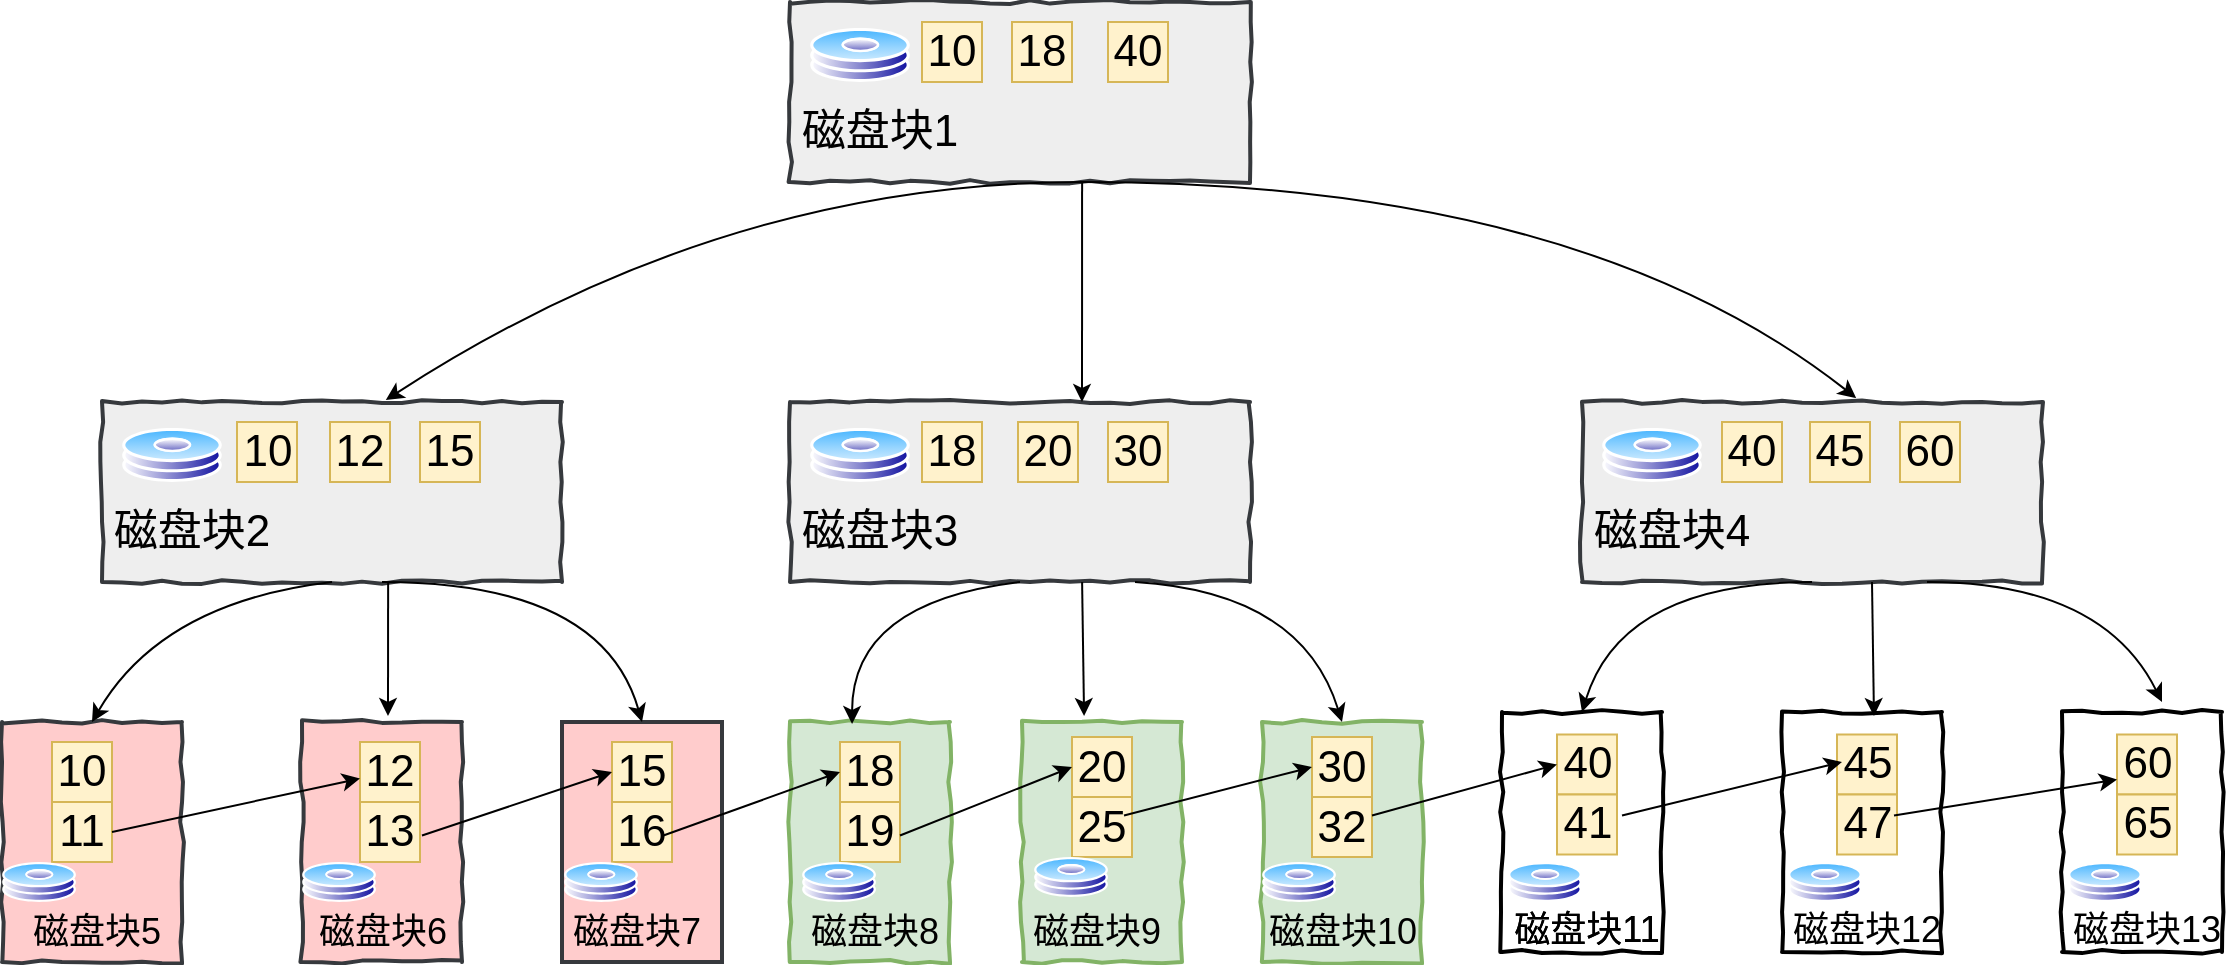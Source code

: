 <mxfile version="12.9.6" type="device"><diagram id="Szw3a59kIFKmolnEuQAE" name="第 1 页"><mxGraphModel dx="793" dy="490" grid="1" gridSize="10" guides="1" tooltips="1" connect="1" arrows="1" fold="1" page="1" pageScale="1" pageWidth="827" pageHeight="1169" math="0" shadow="0"><root><mxCell id="0"/><mxCell id="1" parent="0"/><mxCell id="TX-qX-P8DVMKVfCAjnvj-3" value="" style="html=1;whiteSpace=wrap;comic=1;strokeWidth=2;fontFamily=Comic Sans MS;fontStyle=1;fillColor=#eeeeee;strokeColor=#36393d;" vertex="1" parent="1"><mxGeometry x="414" y="10" width="230" height="90" as="geometry"/></mxCell><mxCell id="TX-qX-P8DVMKVfCAjnvj-4" value="&lt;font style=&quot;font-size: 22px&quot;&gt;18&lt;/font&gt;" style="whiteSpace=wrap;html=1;aspect=fixed;fillColor=#fff2cc;strokeColor=#d6b656;" vertex="1" parent="1"><mxGeometry x="525" y="20" width="30" height="30" as="geometry"/></mxCell><mxCell id="TX-qX-P8DVMKVfCAjnvj-5" value="&lt;font style=&quot;font-size: 22px&quot;&gt;40&lt;/font&gt;" style="whiteSpace=wrap;html=1;aspect=fixed;fillColor=#fff2cc;strokeColor=#d6b656;" vertex="1" parent="1"><mxGeometry x="573" y="20" width="30" height="30" as="geometry"/></mxCell><mxCell id="TX-qX-P8DVMKVfCAjnvj-9" value="" style="aspect=fixed;perimeter=ellipsePerimeter;html=1;align=center;shadow=0;dashed=0;spacingTop=3;image;image=img/lib/active_directory/hard_disk.svg;" vertex="1" parent="1"><mxGeometry x="424" y="23" width="50" height="27" as="geometry"/></mxCell><mxCell id="TX-qX-P8DVMKVfCAjnvj-10" value="&lt;font style=&quot;font-size: 22px&quot;&gt;磁盘块1&lt;/font&gt;" style="text;html=1;strokeColor=none;fillColor=none;align=center;verticalAlign=middle;whiteSpace=wrap;rounded=0;" vertex="1" parent="1"><mxGeometry x="414" y="65" width="90" height="20" as="geometry"/></mxCell><mxCell id="TX-qX-P8DVMKVfCAjnvj-11" value="" style="html=1;whiteSpace=wrap;comic=1;strokeWidth=2;fontFamily=Comic Sans MS;fontStyle=1;fillColor=#eeeeee;strokeColor=#36393d;" vertex="1" parent="1"><mxGeometry x="414" y="210" width="230" height="90" as="geometry"/></mxCell><mxCell id="TX-qX-P8DVMKVfCAjnvj-12" value="&lt;font style=&quot;font-size: 22px&quot;&gt;20&lt;/font&gt;" style="whiteSpace=wrap;html=1;aspect=fixed;fillColor=#fff2cc;strokeColor=#d6b656;" vertex="1" parent="1"><mxGeometry x="528" y="220" width="30" height="30" as="geometry"/></mxCell><mxCell id="TX-qX-P8DVMKVfCAjnvj-13" value="&lt;span style=&quot;font-size: 22px&quot;&gt;30&lt;/span&gt;" style="whiteSpace=wrap;html=1;aspect=fixed;fillColor=#fff2cc;strokeColor=#d6b656;" vertex="1" parent="1"><mxGeometry x="573" y="220" width="30" height="30" as="geometry"/></mxCell><mxCell id="TX-qX-P8DVMKVfCAjnvj-17" value="" style="aspect=fixed;perimeter=ellipsePerimeter;html=1;align=center;shadow=0;dashed=0;spacingTop=3;image;image=img/lib/active_directory/hard_disk.svg;" vertex="1" parent="1"><mxGeometry x="424" y="223" width="50" height="27" as="geometry"/></mxCell><mxCell id="TX-qX-P8DVMKVfCAjnvj-18" value="&lt;font style=&quot;font-size: 22px&quot;&gt;磁盘块3&lt;/font&gt;" style="text;html=1;strokeColor=none;fillColor=none;align=center;verticalAlign=middle;whiteSpace=wrap;rounded=0;" vertex="1" parent="1"><mxGeometry x="414" y="265" width="90" height="20" as="geometry"/></mxCell><mxCell id="TX-qX-P8DVMKVfCAjnvj-19" value="" style="html=1;whiteSpace=wrap;comic=1;strokeWidth=2;fontFamily=Comic Sans MS;fontStyle=1;fillColor=#eeeeee;strokeColor=#36393d;" vertex="1" parent="1"><mxGeometry x="70" y="210" width="230" height="90" as="geometry"/></mxCell><mxCell id="TX-qX-P8DVMKVfCAjnvj-20" value="&lt;font style=&quot;font-size: 22px&quot;&gt;12&lt;/font&gt;" style="whiteSpace=wrap;html=1;aspect=fixed;fillColor=#fff2cc;strokeColor=#d6b656;" vertex="1" parent="1"><mxGeometry x="184" y="220" width="30" height="30" as="geometry"/></mxCell><mxCell id="TX-qX-P8DVMKVfCAjnvj-21" value="&lt;font style=&quot;font-size: 22px&quot;&gt;15&lt;/font&gt;" style="whiteSpace=wrap;html=1;aspect=fixed;fillColor=#fff2cc;strokeColor=#d6b656;" vertex="1" parent="1"><mxGeometry x="229" y="220" width="30" height="30" as="geometry"/></mxCell><mxCell id="TX-qX-P8DVMKVfCAjnvj-25" value="" style="aspect=fixed;perimeter=ellipsePerimeter;html=1;align=center;shadow=0;dashed=0;spacingTop=3;image;image=img/lib/active_directory/hard_disk.svg;" vertex="1" parent="1"><mxGeometry x="80" y="223" width="50" height="27" as="geometry"/></mxCell><mxCell id="TX-qX-P8DVMKVfCAjnvj-26" value="&lt;font style=&quot;font-size: 22px&quot;&gt;磁盘块2&lt;/font&gt;" style="text;html=1;strokeColor=none;fillColor=none;align=center;verticalAlign=middle;whiteSpace=wrap;rounded=0;" vertex="1" parent="1"><mxGeometry x="70" y="265" width="90" height="20" as="geometry"/></mxCell><mxCell id="TX-qX-P8DVMKVfCAjnvj-27" value="" style="html=1;whiteSpace=wrap;comic=1;strokeWidth=2;fontFamily=Comic Sans MS;fontStyle=1;fillColor=#eeeeee;strokeColor=#36393d;" vertex="1" parent="1"><mxGeometry x="810" y="210" width="230" height="90" as="geometry"/></mxCell><mxCell id="TX-qX-P8DVMKVfCAjnvj-28" value="&lt;font style=&quot;font-size: 22px&quot;&gt;45&lt;/font&gt;" style="whiteSpace=wrap;html=1;aspect=fixed;fillColor=#fff2cc;strokeColor=#d6b656;" vertex="1" parent="1"><mxGeometry x="924" y="220" width="30" height="30" as="geometry"/></mxCell><mxCell id="TX-qX-P8DVMKVfCAjnvj-29" value="&lt;font style=&quot;font-size: 22px&quot;&gt;60&lt;/font&gt;" style="whiteSpace=wrap;html=1;aspect=fixed;fillColor=#fff2cc;strokeColor=#d6b656;" vertex="1" parent="1"><mxGeometry x="969" y="220" width="30" height="30" as="geometry"/></mxCell><mxCell id="TX-qX-P8DVMKVfCAjnvj-33" value="" style="aspect=fixed;perimeter=ellipsePerimeter;html=1;align=center;shadow=0;dashed=0;spacingTop=3;image;image=img/lib/active_directory/hard_disk.svg;" vertex="1" parent="1"><mxGeometry x="820" y="223" width="50" height="27" as="geometry"/></mxCell><mxCell id="TX-qX-P8DVMKVfCAjnvj-34" value="&lt;font style=&quot;font-size: 22px&quot;&gt;磁盘块4&lt;/font&gt;" style="text;html=1;strokeColor=none;fillColor=none;align=center;verticalAlign=middle;whiteSpace=wrap;rounded=0;" vertex="1" parent="1"><mxGeometry x="810" y="265" width="90" height="20" as="geometry"/></mxCell><mxCell id="TX-qX-P8DVMKVfCAjnvj-35" value="" style="html=1;whiteSpace=wrap;comic=1;strokeWidth=2;fontFamily=Comic Sans MS;fontStyle=1;fillColor=#ffcccc;strokeColor=#36393d;" vertex="1" parent="1"><mxGeometry x="20" y="370" width="90" height="120" as="geometry"/></mxCell><mxCell id="TX-qX-P8DVMKVfCAjnvj-36" value="" style="html=1;whiteSpace=wrap;comic=1;strokeWidth=2;fontFamily=Comic Sans MS;fontStyle=1;fillColor=#ffcccc;strokeColor=#36393d;" vertex="1" parent="1"><mxGeometry x="170" y="370" width="80" height="120" as="geometry"/></mxCell><mxCell id="TX-qX-P8DVMKVfCAjnvj-37" value="" style="html=1;whiteSpace=wrap;comic=0;strokeWidth=2;fontFamily=Comic Sans MS;fontStyle=1;fillColor=#ffcccc;strokeColor=#36393d;" vertex="1" parent="1"><mxGeometry x="300" y="370" width="80" height="120" as="geometry"/></mxCell><mxCell id="TX-qX-P8DVMKVfCAjnvj-38" value="" style="html=1;whiteSpace=wrap;comic=1;strokeWidth=2;fontFamily=Comic Sans MS;fontStyle=1;fillColor=#d5e8d4;strokeColor=#82b366;" vertex="1" parent="1"><mxGeometry x="414" y="370" width="80" height="120" as="geometry"/></mxCell><mxCell id="TX-qX-P8DVMKVfCAjnvj-39" value="" style="html=1;whiteSpace=wrap;comic=1;strokeWidth=2;fontFamily=Comic Sans MS;fontStyle=1;fillColor=#d5e8d4;strokeColor=#82b366;" vertex="1" parent="1"><mxGeometry x="530" y="370" width="80" height="120" as="geometry"/></mxCell><mxCell id="TX-qX-P8DVMKVfCAjnvj-40" value="" style="html=1;whiteSpace=wrap;comic=1;strokeWidth=2;fontFamily=Comic Sans MS;fontStyle=1;" vertex="1" parent="1"><mxGeometry x="770" y="365" width="80" height="120" as="geometry"/></mxCell><mxCell id="TX-qX-P8DVMKVfCAjnvj-41" value="" style="html=1;whiteSpace=wrap;comic=1;strokeWidth=2;fontFamily=Comic Sans MS;fontStyle=1;" vertex="1" parent="1"><mxGeometry x="910" y="365" width="80" height="120" as="geometry"/></mxCell><mxCell id="TX-qX-P8DVMKVfCAjnvj-42" value="" style="endArrow=classic;html=1;entryX=0.5;entryY=0;entryDx=0;entryDy=0;exitX=0.5;exitY=1;exitDx=0;exitDy=0;curved=1;" edge="1" parent="1" source="TX-qX-P8DVMKVfCAjnvj-19" target="TX-qX-P8DVMKVfCAjnvj-35"><mxGeometry width="50" height="50" relative="1" as="geometry"><mxPoint x="170" y="360" as="sourcePoint"/><mxPoint x="220" y="310" as="targetPoint"/><Array as="points"><mxPoint x="100" y="310"/></Array></mxGeometry></mxCell><mxCell id="TX-qX-P8DVMKVfCAjnvj-43" value="&lt;font style=&quot;font-size: 22px&quot;&gt;10&lt;/font&gt;" style="whiteSpace=wrap;html=1;aspect=fixed;fillColor=#fff2cc;strokeColor=#d6b656;" vertex="1" parent="1"><mxGeometry x="45" y="380" width="30" height="30" as="geometry"/></mxCell><mxCell id="TX-qX-P8DVMKVfCAjnvj-44" value="&lt;font style=&quot;font-size: 22px&quot;&gt;11&lt;/font&gt;" style="whiteSpace=wrap;html=1;aspect=fixed;fillColor=#fff2cc;strokeColor=#d6b656;" vertex="1" parent="1"><mxGeometry x="45" y="410" width="30" height="30" as="geometry"/></mxCell><mxCell id="TX-qX-P8DVMKVfCAjnvj-45" value="" style="aspect=fixed;perimeter=ellipsePerimeter;html=1;align=center;shadow=0;dashed=0;spacingTop=3;image;image=img/lib/active_directory/hard_disk.svg;" vertex="1" parent="1"><mxGeometry x="20" y="440" width="37.04" height="20" as="geometry"/></mxCell><mxCell id="TX-qX-P8DVMKVfCAjnvj-46" value="&lt;font style=&quot;font-size: 18px&quot;&gt;磁盘块5&lt;/font&gt;" style="text;html=1;strokeColor=none;fillColor=none;align=center;verticalAlign=middle;whiteSpace=wrap;rounded=0;" vertex="1" parent="1"><mxGeometry x="25" y="465" width="85" height="20" as="geometry"/></mxCell><mxCell id="TX-qX-P8DVMKVfCAjnvj-47" value="" style="endArrow=classic;html=1;exitX=0.622;exitY=1;exitDx=0;exitDy=0;exitPerimeter=0;" edge="1" parent="1" source="TX-qX-P8DVMKVfCAjnvj-19"><mxGeometry width="50" height="50" relative="1" as="geometry"><mxPoint x="260" y="370" as="sourcePoint"/><mxPoint x="213" y="367" as="targetPoint"/></mxGeometry></mxCell><mxCell id="TX-qX-P8DVMKVfCAjnvj-48" value="" style="endArrow=classic;html=1;entryX=0.5;entryY=0;entryDx=0;entryDy=0;curved=1;" edge="1" parent="1" target="TX-qX-P8DVMKVfCAjnvj-37"><mxGeometry width="50" height="50" relative="1" as="geometry"><mxPoint x="210" y="300" as="sourcePoint"/><mxPoint x="330" y="310" as="targetPoint"/><Array as="points"><mxPoint x="320" y="300"/></Array></mxGeometry></mxCell><mxCell id="TX-qX-P8DVMKVfCAjnvj-49" value="" style="endArrow=classic;html=1;entryX=0.388;entryY=0.008;entryDx=0;entryDy=0;entryPerimeter=0;curved=1;exitX=0.5;exitY=1;exitDx=0;exitDy=0;" edge="1" parent="1" source="TX-qX-P8DVMKVfCAjnvj-11" target="TX-qX-P8DVMKVfCAjnvj-38"><mxGeometry width="50" height="50" relative="1" as="geometry"><mxPoint x="540" y="360" as="sourcePoint"/><mxPoint x="590" y="310" as="targetPoint"/><Array as="points"><mxPoint x="445" y="310"/></Array></mxGeometry></mxCell><mxCell id="TX-qX-P8DVMKVfCAjnvj-50" value="" style="endArrow=classic;html=1;exitX=0.635;exitY=1;exitDx=0;exitDy=0;exitPerimeter=0;entryX=0.388;entryY=-0.025;entryDx=0;entryDy=0;entryPerimeter=0;" edge="1" parent="1" source="TX-qX-P8DVMKVfCAjnvj-11" target="TX-qX-P8DVMKVfCAjnvj-39"><mxGeometry width="50" height="50" relative="1" as="geometry"><mxPoint x="590" y="360" as="sourcePoint"/><mxPoint x="640" y="310" as="targetPoint"/></mxGeometry></mxCell><mxCell id="TX-qX-P8DVMKVfCAjnvj-51" value="" style="html=1;whiteSpace=wrap;comic=1;strokeWidth=2;fontFamily=Comic Sans MS;fontStyle=1;fillColor=#d5e8d4;strokeColor=#82b366;" vertex="1" parent="1"><mxGeometry x="650" y="370" width="80" height="120" as="geometry"/></mxCell><mxCell id="TX-qX-P8DVMKVfCAjnvj-52" value="" style="endArrow=classic;html=1;exitX=0.75;exitY=1;exitDx=0;exitDy=0;entryX=0.5;entryY=0;entryDx=0;entryDy=0;curved=1;" edge="1" parent="1" source="TX-qX-P8DVMKVfCAjnvj-11" target="TX-qX-P8DVMKVfCAjnvj-51"><mxGeometry width="50" height="50" relative="1" as="geometry"><mxPoint x="650" y="360" as="sourcePoint"/><mxPoint x="700" y="310" as="targetPoint"/><Array as="points"><mxPoint x="670" y="305"/></Array></mxGeometry></mxCell><mxCell id="TX-qX-P8DVMKVfCAjnvj-53" value="&lt;font style=&quot;font-size: 22px&quot;&gt;12&lt;/font&gt;" style="whiteSpace=wrap;html=1;aspect=fixed;fillColor=#fff2cc;strokeColor=#d6b656;" vertex="1" parent="1"><mxGeometry x="199" y="380" width="30" height="30" as="geometry"/></mxCell><mxCell id="TX-qX-P8DVMKVfCAjnvj-54" value="&lt;font style=&quot;font-size: 22px&quot;&gt;13&lt;/font&gt;" style="whiteSpace=wrap;html=1;aspect=fixed;fillColor=#fff2cc;strokeColor=#d6b656;" vertex="1" parent="1"><mxGeometry x="199" y="410" width="30" height="30" as="geometry"/></mxCell><mxCell id="TX-qX-P8DVMKVfCAjnvj-55" value="&lt;font style=&quot;font-size: 18px&quot;&gt;磁盘块6&lt;/font&gt;" style="text;html=1;strokeColor=none;fillColor=none;align=center;verticalAlign=middle;whiteSpace=wrap;rounded=0;" vertex="1" parent="1"><mxGeometry x="167.5" y="465" width="85" height="20" as="geometry"/></mxCell><mxCell id="TX-qX-P8DVMKVfCAjnvj-56" value="" style="aspect=fixed;perimeter=ellipsePerimeter;html=1;align=center;shadow=0;dashed=0;spacingTop=3;image;image=img/lib/active_directory/hard_disk.svg;" vertex="1" parent="1"><mxGeometry x="170" y="440" width="37.04" height="20" as="geometry"/></mxCell><mxCell id="TX-qX-P8DVMKVfCAjnvj-57" value="&lt;font style=&quot;font-size: 22px&quot;&gt;15&lt;/font&gt;" style="whiteSpace=wrap;html=1;aspect=fixed;fillColor=#fff2cc;strokeColor=#d6b656;" vertex="1" parent="1"><mxGeometry x="325" y="380" width="30" height="30" as="geometry"/></mxCell><mxCell id="TX-qX-P8DVMKVfCAjnvj-58" value="&lt;font style=&quot;font-size: 22px&quot;&gt;16&lt;/font&gt;" style="whiteSpace=wrap;html=1;aspect=fixed;fillColor=#fff2cc;strokeColor=#d6b656;" vertex="1" parent="1"><mxGeometry x="325" y="410" width="30" height="30" as="geometry"/></mxCell><mxCell id="TX-qX-P8DVMKVfCAjnvj-59" value="&lt;font style=&quot;font-size: 18px&quot;&gt;磁盘块7&lt;/font&gt;" style="text;html=1;strokeColor=none;fillColor=none;align=center;verticalAlign=middle;whiteSpace=wrap;rounded=0;" vertex="1" parent="1"><mxGeometry x="295" y="465" width="85" height="20" as="geometry"/></mxCell><mxCell id="TX-qX-P8DVMKVfCAjnvj-60" value="" style="aspect=fixed;perimeter=ellipsePerimeter;html=1;align=center;shadow=0;dashed=0;spacingTop=3;image;image=img/lib/active_directory/hard_disk.svg;" vertex="1" parent="1"><mxGeometry x="301" y="440" width="37.04" height="20" as="geometry"/></mxCell><mxCell id="TX-qX-P8DVMKVfCAjnvj-61" value="" style="html=1;whiteSpace=wrap;comic=1;strokeWidth=2;fontFamily=Comic Sans MS;fontStyle=1;" vertex="1" parent="1"><mxGeometry x="1050" y="365" width="80" height="120" as="geometry"/></mxCell><mxCell id="TX-qX-P8DVMKVfCAjnvj-62" value="" style="endArrow=classic;html=1;exitX=0.5;exitY=1;exitDx=0;exitDy=0;entryX=0.5;entryY=0;entryDx=0;entryDy=0;curved=1;" edge="1" parent="1" source="TX-qX-P8DVMKVfCAjnvj-27" target="TX-qX-P8DVMKVfCAjnvj-40"><mxGeometry width="50" height="50" relative="1" as="geometry"><mxPoint x="910" y="360" as="sourcePoint"/><mxPoint x="960" y="310" as="targetPoint"/><Array as="points"><mxPoint x="830" y="300"/></Array></mxGeometry></mxCell><mxCell id="TX-qX-P8DVMKVfCAjnvj-63" value="" style="endArrow=classic;html=1;exitX=0.635;exitY=1;exitDx=0;exitDy=0;exitPerimeter=0;entryX=0.388;entryY=-0.025;entryDx=0;entryDy=0;entryPerimeter=0;" edge="1" parent="1"><mxGeometry width="50" height="50" relative="1" as="geometry"><mxPoint x="955" y="300" as="sourcePoint"/><mxPoint x="955.99" y="367" as="targetPoint"/></mxGeometry></mxCell><mxCell id="TX-qX-P8DVMKVfCAjnvj-64" value="" style="endArrow=classic;html=1;exitX=0.75;exitY=1;exitDx=0;exitDy=0;curved=1;" edge="1" parent="1" source="TX-qX-P8DVMKVfCAjnvj-27"><mxGeometry width="50" height="50" relative="1" as="geometry"><mxPoint x="1080" y="350" as="sourcePoint"/><mxPoint x="1100" y="360" as="targetPoint"/><Array as="points"><mxPoint x="1070" y="300"/></Array></mxGeometry></mxCell><mxCell id="TX-qX-P8DVMKVfCAjnvj-65" value="&lt;font style=&quot;font-size: 22px&quot;&gt;18&lt;/font&gt;" style="whiteSpace=wrap;html=1;aspect=fixed;fillColor=#fff2cc;strokeColor=#d6b656;" vertex="1" parent="1"><mxGeometry x="439" y="380" width="30" height="30" as="geometry"/></mxCell><mxCell id="TX-qX-P8DVMKVfCAjnvj-66" value="&lt;font style=&quot;font-size: 22px&quot;&gt;19&lt;/font&gt;" style="whiteSpace=wrap;html=1;aspect=fixed;fillColor=#fff2cc;strokeColor=#d6b656;" vertex="1" parent="1"><mxGeometry x="439" y="410" width="30" height="30" as="geometry"/></mxCell><mxCell id="TX-qX-P8DVMKVfCAjnvj-67" value="&lt;font style=&quot;font-size: 18px&quot;&gt;磁盘块8&lt;/font&gt;" style="text;html=1;strokeColor=none;fillColor=none;align=center;verticalAlign=middle;whiteSpace=wrap;rounded=0;" vertex="1" parent="1"><mxGeometry x="414" y="465" width="85" height="20" as="geometry"/></mxCell><mxCell id="TX-qX-P8DVMKVfCAjnvj-68" value="" style="aspect=fixed;perimeter=ellipsePerimeter;html=1;align=center;shadow=0;dashed=0;spacingTop=3;image;image=img/lib/active_directory/hard_disk.svg;" vertex="1" parent="1"><mxGeometry x="420" y="440" width="37.04" height="20" as="geometry"/></mxCell><mxCell id="TX-qX-P8DVMKVfCAjnvj-69" value="&lt;font style=&quot;font-size: 22px&quot;&gt;20&lt;/font&gt;" style="whiteSpace=wrap;html=1;aspect=fixed;fillColor=#fff2cc;strokeColor=#d6b656;" vertex="1" parent="1"><mxGeometry x="555" y="377.5" width="30" height="30" as="geometry"/></mxCell><mxCell id="TX-qX-P8DVMKVfCAjnvj-70" value="&lt;font style=&quot;font-size: 22px&quot;&gt;25&lt;/font&gt;" style="whiteSpace=wrap;html=1;aspect=fixed;fillColor=#fff2cc;strokeColor=#d6b656;" vertex="1" parent="1"><mxGeometry x="555" y="407.5" width="30" height="30" as="geometry"/></mxCell><mxCell id="TX-qX-P8DVMKVfCAjnvj-71" value="&lt;font style=&quot;font-size: 18px&quot;&gt;磁盘块9&lt;/font&gt;" style="text;html=1;strokeColor=none;fillColor=none;align=center;verticalAlign=middle;whiteSpace=wrap;rounded=0;" vertex="1" parent="1"><mxGeometry x="525" y="465" width="85" height="20" as="geometry"/></mxCell><mxCell id="TX-qX-P8DVMKVfCAjnvj-72" value="" style="aspect=fixed;perimeter=ellipsePerimeter;html=1;align=center;shadow=0;dashed=0;spacingTop=3;image;image=img/lib/active_directory/hard_disk.svg;" vertex="1" parent="1"><mxGeometry x="536" y="437.5" width="37.04" height="20" as="geometry"/></mxCell><mxCell id="TX-qX-P8DVMKVfCAjnvj-73" value="&lt;font style=&quot;font-size: 22px&quot;&gt;30&lt;/font&gt;" style="whiteSpace=wrap;html=1;aspect=fixed;fillColor=#fff2cc;strokeColor=#d6b656;" vertex="1" parent="1"><mxGeometry x="675" y="377.5" width="30" height="30" as="geometry"/></mxCell><mxCell id="TX-qX-P8DVMKVfCAjnvj-74" value="&lt;span style=&quot;font-size: 22px&quot;&gt;32&lt;/span&gt;" style="whiteSpace=wrap;html=1;aspect=fixed;fillColor=#fff2cc;strokeColor=#d6b656;" vertex="1" parent="1"><mxGeometry x="675" y="407.5" width="30" height="30" as="geometry"/></mxCell><mxCell id="TX-qX-P8DVMKVfCAjnvj-75" value="&lt;font style=&quot;font-size: 18px&quot;&gt;磁盘块10&lt;/font&gt;" style="text;html=1;strokeColor=none;fillColor=none;align=center;verticalAlign=middle;whiteSpace=wrap;rounded=0;" vertex="1" parent="1"><mxGeometry x="647.5" y="465" width="85" height="20" as="geometry"/></mxCell><mxCell id="TX-qX-P8DVMKVfCAjnvj-76" value="" style="aspect=fixed;perimeter=ellipsePerimeter;html=1;align=center;shadow=0;dashed=0;spacingTop=3;image;image=img/lib/active_directory/hard_disk.svg;" vertex="1" parent="1"><mxGeometry x="650" y="440" width="37.04" height="20" as="geometry"/></mxCell><mxCell id="TX-qX-P8DVMKVfCAjnvj-77" value="&lt;font style=&quot;font-size: 22px&quot;&gt;40&lt;/font&gt;" style="whiteSpace=wrap;html=1;aspect=fixed;fillColor=#fff2cc;strokeColor=#d6b656;" vertex="1" parent="1"><mxGeometry x="797.5" y="376.25" width="30" height="30" as="geometry"/></mxCell><mxCell id="TX-qX-P8DVMKVfCAjnvj-78" value="&lt;font style=&quot;font-size: 22px&quot;&gt;41&lt;/font&gt;" style="whiteSpace=wrap;html=1;aspect=fixed;fillColor=#fff2cc;strokeColor=#d6b656;" vertex="1" parent="1"><mxGeometry x="797.5" y="406.25" width="30" height="30" as="geometry"/></mxCell><mxCell id="TX-qX-P8DVMKVfCAjnvj-79" value="&lt;font style=&quot;font-size: 18px&quot;&gt;磁盘块11&lt;/font&gt;" style="text;html=1;strokeColor=none;fillColor=none;align=center;verticalAlign=middle;whiteSpace=wrap;rounded=0;" vertex="1" parent="1"><mxGeometry x="770" y="463.75" width="85" height="20" as="geometry"/></mxCell><mxCell id="TX-qX-P8DVMKVfCAjnvj-80" value="" style="aspect=fixed;perimeter=ellipsePerimeter;html=1;align=center;shadow=0;dashed=0;spacingTop=3;image;image=img/lib/active_directory/hard_disk.svg;" vertex="1" parent="1"><mxGeometry x="772.96" y="440" width="37.04" height="20" as="geometry"/></mxCell><mxCell id="TX-qX-P8DVMKVfCAjnvj-81" value="&lt;font style=&quot;font-size: 18px&quot;&gt;磁盘块11&lt;/font&gt;" style="text;html=1;strokeColor=none;fillColor=none;align=center;verticalAlign=middle;whiteSpace=wrap;rounded=0;" vertex="1" parent="1"><mxGeometry x="770" y="463.75" width="85" height="20" as="geometry"/></mxCell><mxCell id="TX-qX-P8DVMKVfCAjnvj-82" value="&lt;font style=&quot;font-size: 22px&quot;&gt;45&lt;/font&gt;" style="whiteSpace=wrap;html=1;aspect=fixed;fillColor=#fff2cc;strokeColor=#d6b656;" vertex="1" parent="1"><mxGeometry x="937.5" y="376.25" width="30" height="30" as="geometry"/></mxCell><mxCell id="TX-qX-P8DVMKVfCAjnvj-83" value="&lt;font style=&quot;font-size: 22px&quot;&gt;47&lt;/font&gt;" style="whiteSpace=wrap;html=1;aspect=fixed;fillColor=#fff2cc;strokeColor=#d6b656;" vertex="1" parent="1"><mxGeometry x="937.5" y="406.25" width="30" height="30" as="geometry"/></mxCell><mxCell id="TX-qX-P8DVMKVfCAjnvj-84" value="" style="aspect=fixed;perimeter=ellipsePerimeter;html=1;align=center;shadow=0;dashed=0;spacingTop=3;image;image=img/lib/active_directory/hard_disk.svg;" vertex="1" parent="1"><mxGeometry x="912.96" y="440" width="37.04" height="20" as="geometry"/></mxCell><mxCell id="TX-qX-P8DVMKVfCAjnvj-85" value="&lt;font style=&quot;font-size: 18px&quot;&gt;磁盘块12&lt;/font&gt;" style="text;html=1;strokeColor=none;fillColor=none;align=center;verticalAlign=middle;whiteSpace=wrap;rounded=0;" vertex="1" parent="1"><mxGeometry x="910" y="463.75" width="85" height="20" as="geometry"/></mxCell><mxCell id="TX-qX-P8DVMKVfCAjnvj-86" value="&lt;font style=&quot;font-size: 22px&quot;&gt;60&lt;/font&gt;" style="whiteSpace=wrap;html=1;aspect=fixed;fillColor=#fff2cc;strokeColor=#d6b656;" vertex="1" parent="1"><mxGeometry x="1077.5" y="376.25" width="30" height="30" as="geometry"/></mxCell><mxCell id="TX-qX-P8DVMKVfCAjnvj-87" value="&lt;font style=&quot;font-size: 22px&quot;&gt;65&lt;/font&gt;" style="whiteSpace=wrap;html=1;aspect=fixed;fillColor=#fff2cc;strokeColor=#d6b656;" vertex="1" parent="1"><mxGeometry x="1077.5" y="406.25" width="30" height="30" as="geometry"/></mxCell><mxCell id="TX-qX-P8DVMKVfCAjnvj-88" value="" style="aspect=fixed;perimeter=ellipsePerimeter;html=1;align=center;shadow=0;dashed=0;spacingTop=3;image;image=img/lib/active_directory/hard_disk.svg;" vertex="1" parent="1"><mxGeometry x="1052.96" y="440" width="37.04" height="20" as="geometry"/></mxCell><mxCell id="TX-qX-P8DVMKVfCAjnvj-89" value="&lt;font style=&quot;font-size: 18px&quot;&gt;磁盘块13&lt;/font&gt;" style="text;html=1;strokeColor=none;fillColor=none;align=center;verticalAlign=middle;whiteSpace=wrap;rounded=0;" vertex="1" parent="1"><mxGeometry x="1050" y="463.75" width="85" height="20" as="geometry"/></mxCell><mxCell id="TX-qX-P8DVMKVfCAjnvj-90" value="" style="endArrow=classic;html=1;entryX=0.617;entryY=-0.011;entryDx=0;entryDy=0;entryPerimeter=0;curved=1;" edge="1" parent="1" target="TX-qX-P8DVMKVfCAjnvj-19"><mxGeometry width="50" height="50" relative="1" as="geometry"><mxPoint x="560" y="100" as="sourcePoint"/><mxPoint x="530" y="130" as="targetPoint"/><Array as="points"><mxPoint x="380" y="100"/></Array></mxGeometry></mxCell><mxCell id="TX-qX-P8DVMKVfCAjnvj-91" value="" style="endArrow=classic;html=1;exitX=0.635;exitY=1;exitDx=0;exitDy=0;exitPerimeter=0;" edge="1" parent="1" source="TX-qX-P8DVMKVfCAjnvj-3"><mxGeometry width="50" height="50" relative="1" as="geometry"><mxPoint x="580" y="160" as="sourcePoint"/><mxPoint x="560" y="210" as="targetPoint"/></mxGeometry></mxCell><mxCell id="TX-qX-P8DVMKVfCAjnvj-92" value="" style="endArrow=classic;html=1;entryX=0.596;entryY=-0.022;entryDx=0;entryDy=0;entryPerimeter=0;curved=1;" edge="1" parent="1" target="TX-qX-P8DVMKVfCAjnvj-27"><mxGeometry width="50" height="50" relative="1" as="geometry"><mxPoint x="560" y="100" as="sourcePoint"/><mxPoint x="770" y="90" as="targetPoint"/><Array as="points"><mxPoint x="810" y="100"/></Array></mxGeometry></mxCell><mxCell id="TX-qX-P8DVMKVfCAjnvj-93" value="&lt;font style=&quot;font-size: 22px&quot;&gt;10&lt;/font&gt;" style="whiteSpace=wrap;html=1;aspect=fixed;fillColor=#fff2cc;strokeColor=#d6b656;" vertex="1" parent="1"><mxGeometry x="480" y="20" width="30" height="30" as="geometry"/></mxCell><mxCell id="TX-qX-P8DVMKVfCAjnvj-94" value="&lt;font style=&quot;font-size: 22px&quot;&gt;10&lt;/font&gt;" style="whiteSpace=wrap;html=1;aspect=fixed;fillColor=#fff2cc;strokeColor=#d6b656;" vertex="1" parent="1"><mxGeometry x="137.5" y="220" width="30" height="30" as="geometry"/></mxCell><mxCell id="TX-qX-P8DVMKVfCAjnvj-95" value="&lt;font style=&quot;font-size: 22px&quot;&gt;18&lt;/font&gt;" style="whiteSpace=wrap;html=1;aspect=fixed;fillColor=#fff2cc;strokeColor=#d6b656;" vertex="1" parent="1"><mxGeometry x="480" y="220" width="30" height="30" as="geometry"/></mxCell><mxCell id="TX-qX-P8DVMKVfCAjnvj-96" value="&lt;font style=&quot;font-size: 22px&quot;&gt;40&lt;/font&gt;" style="whiteSpace=wrap;html=1;aspect=fixed;fillColor=#fff2cc;strokeColor=#d6b656;" vertex="1" parent="1"><mxGeometry x="880" y="220" width="30" height="30" as="geometry"/></mxCell><mxCell id="TX-qX-P8DVMKVfCAjnvj-97" value="" style="endArrow=classic;html=1;exitX=1;exitY=0.5;exitDx=0;exitDy=0;" edge="1" parent="1" source="TX-qX-P8DVMKVfCAjnvj-44" target="TX-qX-P8DVMKVfCAjnvj-53"><mxGeometry width="50" height="50" relative="1" as="geometry"><mxPoint x="130" y="450" as="sourcePoint"/><mxPoint x="180" y="400" as="targetPoint"/></mxGeometry></mxCell><mxCell id="TX-qX-P8DVMKVfCAjnvj-98" value="" style="endArrow=classic;html=1;exitX=1;exitY=0.5;exitDx=0;exitDy=0;entryX=0;entryY=0.5;entryDx=0;entryDy=0;" edge="1" parent="1" target="TX-qX-P8DVMKVfCAjnvj-57"><mxGeometry width="50" height="50" relative="1" as="geometry"><mxPoint x="230" y="426.76" as="sourcePoint"/><mxPoint x="354" y="399.997" as="targetPoint"/></mxGeometry></mxCell><mxCell id="TX-qX-P8DVMKVfCAjnvj-99" value="" style="endArrow=classic;html=1;entryX=0;entryY=0.5;entryDx=0;entryDy=0;" edge="1" parent="1" target="TX-qX-P8DVMKVfCAjnvj-65"><mxGeometry width="50" height="50" relative="1" as="geometry"><mxPoint x="350" y="427" as="sourcePoint"/><mxPoint x="474" y="399.997" as="targetPoint"/></mxGeometry></mxCell><mxCell id="TX-qX-P8DVMKVfCAjnvj-100" value="" style="endArrow=classic;html=1;exitX=1;exitY=0.5;exitDx=0;exitDy=0;entryX=0;entryY=0.5;entryDx=0;entryDy=0;" edge="1" parent="1" target="TX-qX-P8DVMKVfCAjnvj-69"><mxGeometry width="50" height="50" relative="1" as="geometry"><mxPoint x="469" y="426.76" as="sourcePoint"/><mxPoint x="593" y="399.997" as="targetPoint"/></mxGeometry></mxCell><mxCell id="TX-qX-P8DVMKVfCAjnvj-101" value="" style="endArrow=classic;html=1;exitX=1;exitY=0.5;exitDx=0;exitDy=0;entryX=0;entryY=0.5;entryDx=0;entryDy=0;" edge="1" parent="1" target="TX-qX-P8DVMKVfCAjnvj-73"><mxGeometry width="50" height="50" relative="1" as="geometry"><mxPoint x="581" y="416.76" as="sourcePoint"/><mxPoint x="705" y="389.997" as="targetPoint"/></mxGeometry></mxCell><mxCell id="TX-qX-P8DVMKVfCAjnvj-102" value="" style="endArrow=classic;html=1;exitX=1;exitY=0.5;exitDx=0;exitDy=0;entryX=0;entryY=0.5;entryDx=0;entryDy=0;" edge="1" parent="1" target="TX-qX-P8DVMKVfCAjnvj-77"><mxGeometry width="50" height="50" relative="1" as="geometry"><mxPoint x="705" y="416.76" as="sourcePoint"/><mxPoint x="829" y="389.997" as="targetPoint"/></mxGeometry></mxCell><mxCell id="TX-qX-P8DVMKVfCAjnvj-103" value="" style="endArrow=classic;html=1;exitX=1;exitY=0.5;exitDx=0;exitDy=0;" edge="1" parent="1"><mxGeometry width="50" height="50" relative="1" as="geometry"><mxPoint x="830" y="416.76" as="sourcePoint"/><mxPoint x="940" y="390" as="targetPoint"/></mxGeometry></mxCell><mxCell id="TX-qX-P8DVMKVfCAjnvj-104" value="" style="endArrow=classic;html=1;exitX=1;exitY=0.5;exitDx=0;exitDy=0;entryX=0;entryY=0.75;entryDx=0;entryDy=0;" edge="1" parent="1" target="TX-qX-P8DVMKVfCAjnvj-86"><mxGeometry width="50" height="50" relative="1" as="geometry"><mxPoint x="966" y="416.76" as="sourcePoint"/><mxPoint x="1090" y="389.997" as="targetPoint"/></mxGeometry></mxCell></root></mxGraphModel></diagram></mxfile>